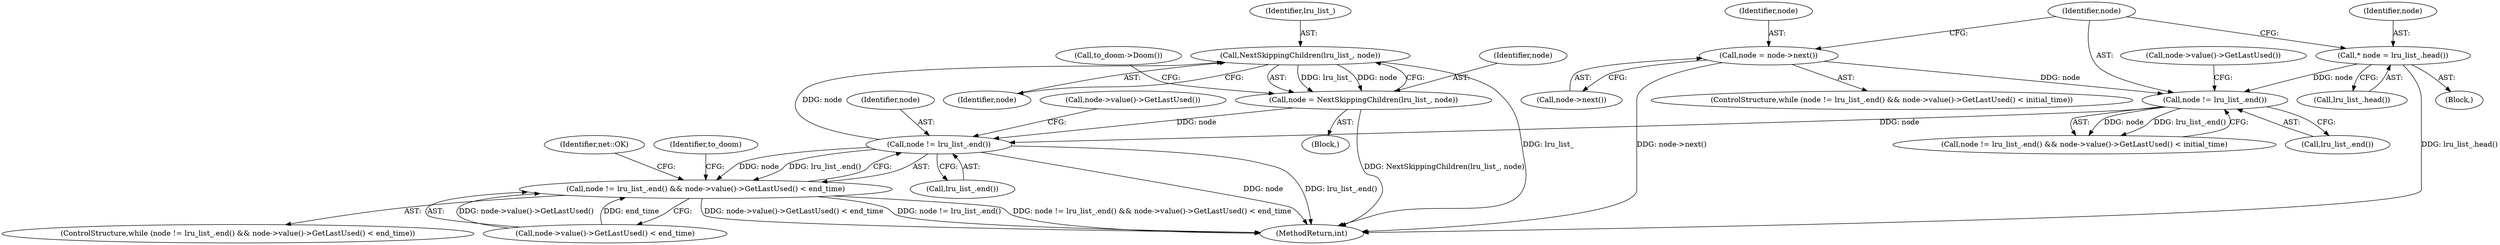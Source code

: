 digraph "0_Chrome_9ab771022535b499e4d7a7f12fa6c60a294f7de4@pointer" {
"1000143" [label="(Call,NextSkippingChildren(lru_list_, node))"];
"1000130" [label="(Call,node != lru_list_.end())"];
"1000141" [label="(Call,node = NextSkippingChildren(lru_list_, node))"];
"1000143" [label="(Call,NextSkippingChildren(lru_list_, node))"];
"1000119" [label="(Call,node != lru_list_.end())"];
"1000125" [label="(Call,node = node->next())"];
"1000114" [label="(Call,* node = lru_list_.head())"];
"1000129" [label="(Call,node != lru_list_.end() && node->value()->GetLastUsed() < end_time)"];
"1000131" [label="(Identifier,node)"];
"1000123" [label="(Call,node->value()->GetLastUsed())"];
"1000145" [label="(Identifier,node)"];
"1000117" [label="(ControlStructure,while (node != lru_list_.end() && node->value()->GetLastUsed() < initial_time))"];
"1000141" [label="(Call,node = NextSkippingChildren(lru_list_, node))"];
"1000104" [label="(Block,)"];
"1000143" [label="(Call,NextSkippingChildren(lru_list_, node))"];
"1000118" [label="(Call,node != lru_list_.end() && node->value()->GetLastUsed() < initial_time)"];
"1000120" [label="(Identifier,node)"];
"1000130" [label="(Call,node != lru_list_.end())"];
"1000125" [label="(Call,node = node->next())"];
"1000136" [label="(Block,)"];
"1000115" [label="(Identifier,node)"];
"1000121" [label="(Call,lru_list_.end())"];
"1000132" [label="(Call,lru_list_.end())"];
"1000127" [label="(Call,node->next())"];
"1000134" [label="(Call,node->value()->GetLastUsed())"];
"1000128" [label="(ControlStructure,while (node != lru_list_.end() && node->value()->GetLastUsed() < end_time))"];
"1000126" [label="(Identifier,node)"];
"1000114" [label="(Call,* node = lru_list_.head())"];
"1000139" [label="(Identifier,to_doom)"];
"1000133" [label="(Call,node->value()->GetLastUsed() < end_time)"];
"1000144" [label="(Identifier,lru_list_)"];
"1000149" [label="(MethodReturn,int)"];
"1000119" [label="(Call,node != lru_list_.end())"];
"1000146" [label="(Call,to_doom->Doom())"];
"1000142" [label="(Identifier,node)"];
"1000116" [label="(Call,lru_list_.head())"];
"1000148" [label="(Identifier,net::OK)"];
"1000129" [label="(Call,node != lru_list_.end() && node->value()->GetLastUsed() < end_time)"];
"1000143" -> "1000141"  [label="AST: "];
"1000143" -> "1000145"  [label="CFG: "];
"1000144" -> "1000143"  [label="AST: "];
"1000145" -> "1000143"  [label="AST: "];
"1000141" -> "1000143"  [label="CFG: "];
"1000143" -> "1000149"  [label="DDG: lru_list_"];
"1000143" -> "1000141"  [label="DDG: lru_list_"];
"1000143" -> "1000141"  [label="DDG: node"];
"1000130" -> "1000143"  [label="DDG: node"];
"1000130" -> "1000129"  [label="AST: "];
"1000130" -> "1000132"  [label="CFG: "];
"1000131" -> "1000130"  [label="AST: "];
"1000132" -> "1000130"  [label="AST: "];
"1000134" -> "1000130"  [label="CFG: "];
"1000129" -> "1000130"  [label="CFG: "];
"1000130" -> "1000149"  [label="DDG: lru_list_.end()"];
"1000130" -> "1000149"  [label="DDG: node"];
"1000130" -> "1000129"  [label="DDG: node"];
"1000130" -> "1000129"  [label="DDG: lru_list_.end()"];
"1000141" -> "1000130"  [label="DDG: node"];
"1000119" -> "1000130"  [label="DDG: node"];
"1000141" -> "1000136"  [label="AST: "];
"1000142" -> "1000141"  [label="AST: "];
"1000146" -> "1000141"  [label="CFG: "];
"1000141" -> "1000149"  [label="DDG: NextSkippingChildren(lru_list_, node)"];
"1000119" -> "1000118"  [label="AST: "];
"1000119" -> "1000121"  [label="CFG: "];
"1000120" -> "1000119"  [label="AST: "];
"1000121" -> "1000119"  [label="AST: "];
"1000123" -> "1000119"  [label="CFG: "];
"1000118" -> "1000119"  [label="CFG: "];
"1000119" -> "1000118"  [label="DDG: node"];
"1000119" -> "1000118"  [label="DDG: lru_list_.end()"];
"1000125" -> "1000119"  [label="DDG: node"];
"1000114" -> "1000119"  [label="DDG: node"];
"1000125" -> "1000117"  [label="AST: "];
"1000125" -> "1000127"  [label="CFG: "];
"1000126" -> "1000125"  [label="AST: "];
"1000127" -> "1000125"  [label="AST: "];
"1000120" -> "1000125"  [label="CFG: "];
"1000125" -> "1000149"  [label="DDG: node->next()"];
"1000114" -> "1000104"  [label="AST: "];
"1000114" -> "1000116"  [label="CFG: "];
"1000115" -> "1000114"  [label="AST: "];
"1000116" -> "1000114"  [label="AST: "];
"1000120" -> "1000114"  [label="CFG: "];
"1000114" -> "1000149"  [label="DDG: lru_list_.head()"];
"1000129" -> "1000128"  [label="AST: "];
"1000129" -> "1000133"  [label="CFG: "];
"1000133" -> "1000129"  [label="AST: "];
"1000139" -> "1000129"  [label="CFG: "];
"1000148" -> "1000129"  [label="CFG: "];
"1000129" -> "1000149"  [label="DDG: node != lru_list_.end()"];
"1000129" -> "1000149"  [label="DDG: node != lru_list_.end() && node->value()->GetLastUsed() < end_time"];
"1000129" -> "1000149"  [label="DDG: node->value()->GetLastUsed() < end_time"];
"1000133" -> "1000129"  [label="DDG: node->value()->GetLastUsed()"];
"1000133" -> "1000129"  [label="DDG: end_time"];
}
